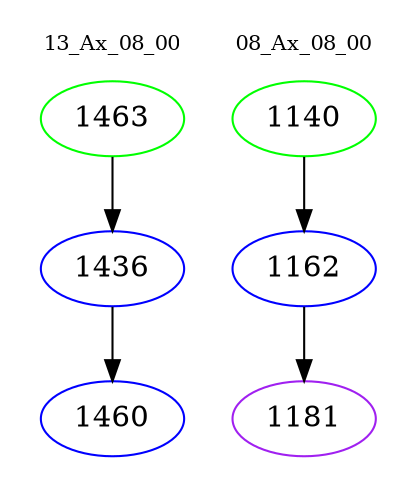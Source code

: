digraph{
subgraph cluster_0 {
color = white
label = "13_Ax_08_00";
fontsize=10;
T0_1463 [label="1463", color="green"]
T0_1463 -> T0_1436 [color="black"]
T0_1436 [label="1436", color="blue"]
T0_1436 -> T0_1460 [color="black"]
T0_1460 [label="1460", color="blue"]
}
subgraph cluster_1 {
color = white
label = "08_Ax_08_00";
fontsize=10;
T1_1140 [label="1140", color="green"]
T1_1140 -> T1_1162 [color="black"]
T1_1162 [label="1162", color="blue"]
T1_1162 -> T1_1181 [color="black"]
T1_1181 [label="1181", color="purple"]
}
}
